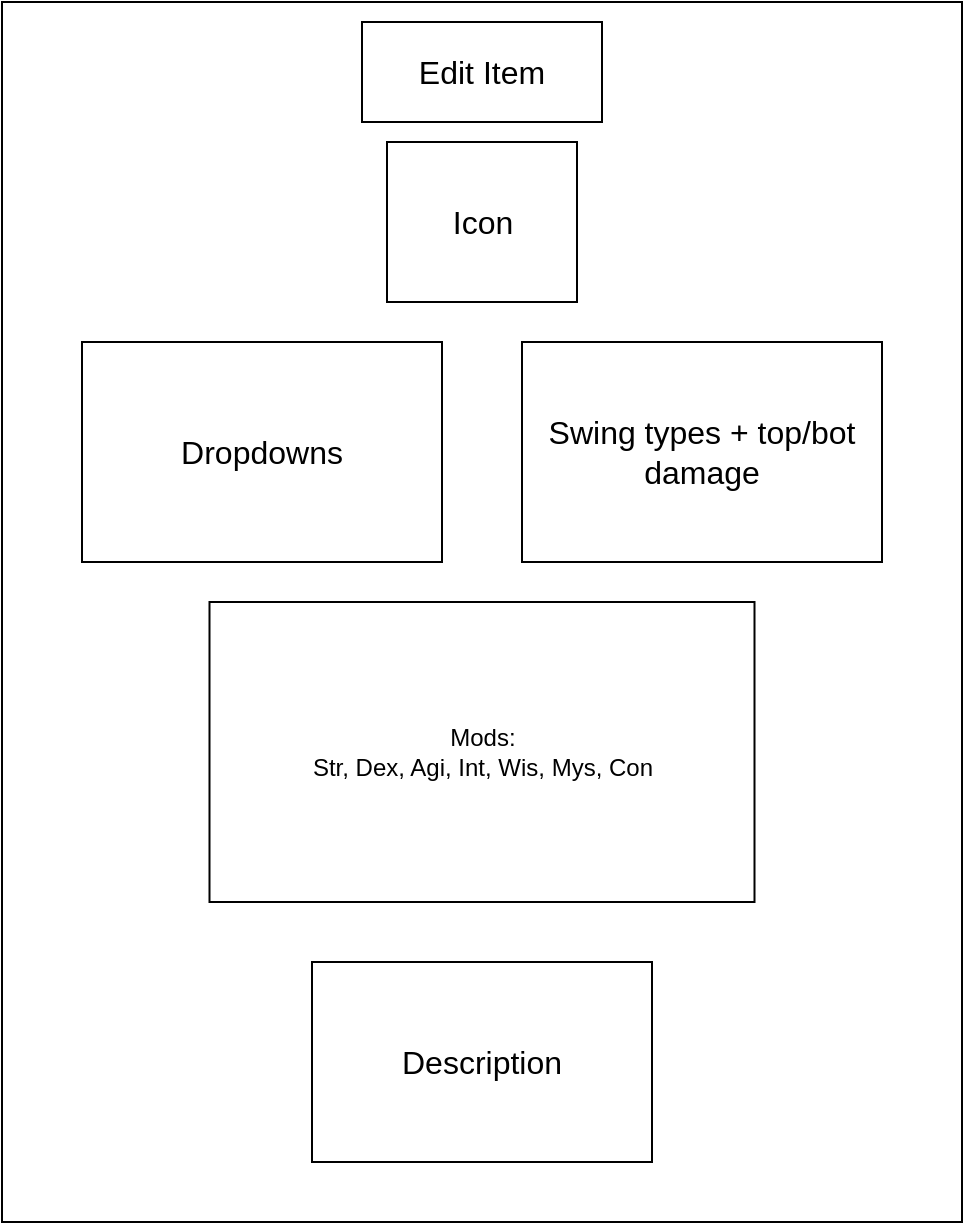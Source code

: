 <mxfile>
    <diagram id="mxcNyrVDuR4thCOx797Z" name="Page-1">
        <mxGraphModel dx="1095" dy="680" grid="1" gridSize="10" guides="1" tooltips="1" connect="1" arrows="1" fold="1" page="1" pageScale="1" pageWidth="850" pageHeight="1100" math="0" shadow="0">
            <root>
                <mxCell id="0"/>
                <mxCell id="1" parent="0"/>
                <mxCell id="2" value="" style="whiteSpace=wrap;html=1;" vertex="1" parent="1">
                    <mxGeometry x="60" y="80" width="480" height="610" as="geometry"/>
                </mxCell>
                <mxCell id="8" value="Icon" style="whiteSpace=wrap;html=1;fontSize=16;" vertex="1" parent="1">
                    <mxGeometry x="252.5" y="150" width="95" height="80" as="geometry"/>
                </mxCell>
                <mxCell id="10" value="Edit Item" style="whiteSpace=wrap;html=1;fontSize=16;" vertex="1" parent="1">
                    <mxGeometry x="240" y="90" width="120" height="50" as="geometry"/>
                </mxCell>
                <mxCell id="11" value="Dropdowns" style="whiteSpace=wrap;html=1;fontSize=16;" vertex="1" parent="1">
                    <mxGeometry x="100" y="250" width="180" height="110" as="geometry"/>
                </mxCell>
                <mxCell id="13" value="Swing types + top/bot damage" style="whiteSpace=wrap;html=1;fontSize=16;" vertex="1" parent="1">
                    <mxGeometry x="320" y="250" width="180" height="110" as="geometry"/>
                </mxCell>
                <mxCell id="14" value="Mods:&lt;br&gt;Str, Dex, Agi, Int, Wis, Mys, Con" style="whiteSpace=wrap;html=1;" vertex="1" parent="1">
                    <mxGeometry x="163.75" y="380" width="272.5" height="150" as="geometry"/>
                </mxCell>
                <mxCell id="15" value="Description" style="whiteSpace=wrap;html=1;fontSize=16;" vertex="1" parent="1">
                    <mxGeometry x="215" y="560" width="170" height="100" as="geometry"/>
                </mxCell>
            </root>
        </mxGraphModel>
    </diagram>
</mxfile>